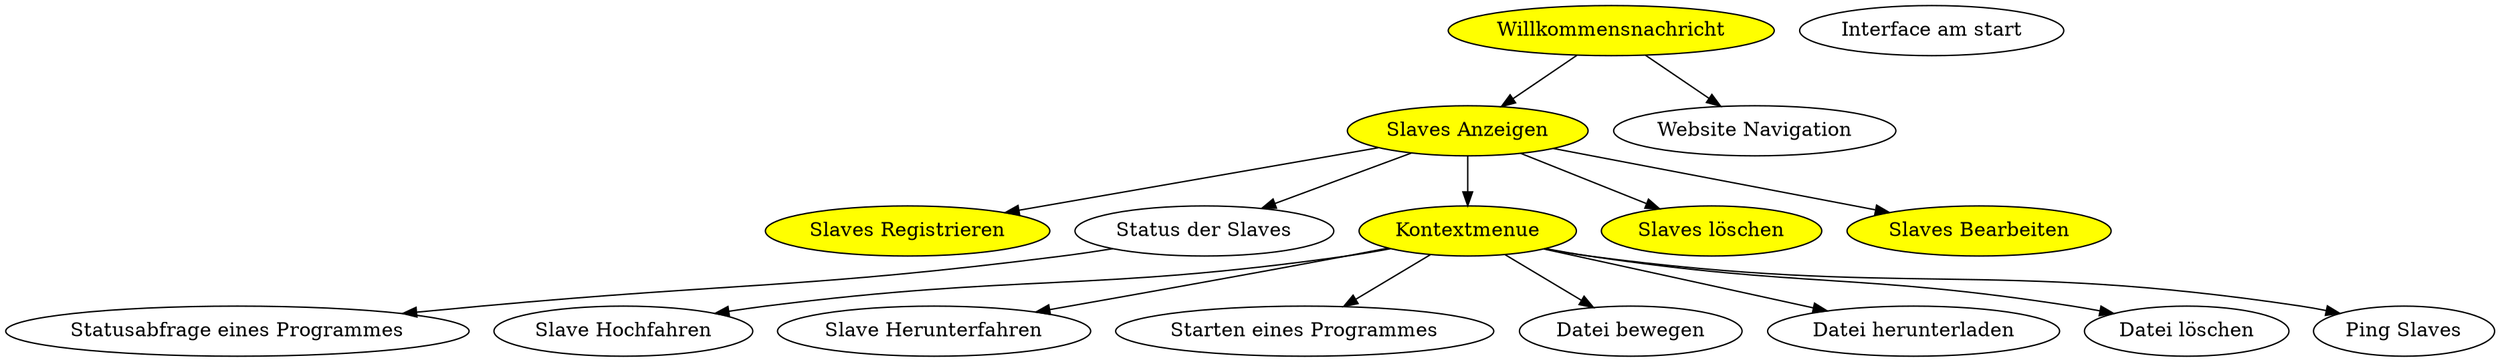 digraph G {
    1 [label="Willkommensnachricht", style=filled, fillcolor = yellow];
    2 [label="Slaves Registrieren", style=filled, fillcolor = yellow];
    4 [label="Status der Slaves"];
    6 [label="Kontextmenue", style=filled, fillcolor = yellow];
    8 [label="Statusabfrage eines Programmes"];
    12 [label="Interface am start"];
    14 [label="Slaves löschen", style=filled, fillcolor = yellow];
    15 [label="Slaves Bearbeiten", style=filled, fillcolor = yellow];
    16 [label="Slaves Anzeigen", style=filled, fillcolor = yellow];
    17 [label="Website Navigation"];
    
    3 [label="Slave Hochfahren"];
    5 [label="Slave Herunterfahren"];
    7 [label="Starten eines Programmes"];
    9 [label="Datei bewegen"];
    10 [label="Datei herunterladen"];
    11 [label="Datei löschen"];
    18 [label="Ping Slaves"];
    
    1 -> 16;
    1 -> 17;

    16 -> 2;
    16 -> 4;
    16 -> 6;
    16 -> 14;
    16 -> 15;

    6 -> 3;
    6 -> 5;
    6 -> 7;
    6 -> 9;
    6 -> 10;
    6 -> 11;
    6 -> 18;


    4 -> 8;

}
